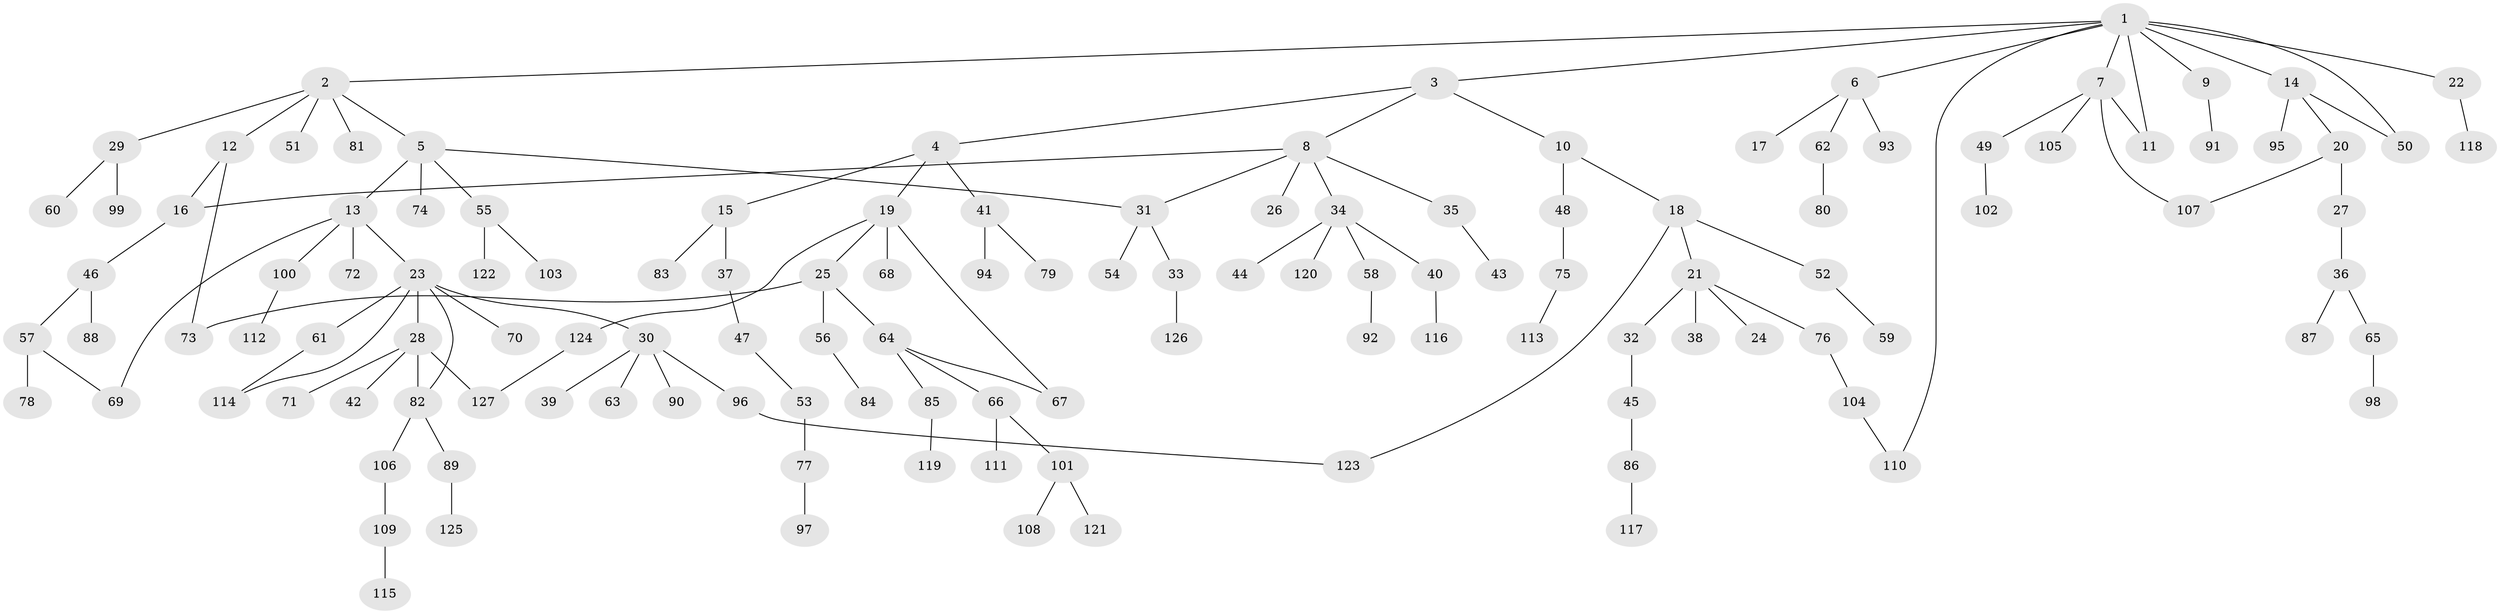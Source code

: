 // coarse degree distribution, {6: 0.015625, 9: 0.015625, 3: 0.0625, 5: 0.03125, 4: 0.1875, 1: 0.390625, 2: 0.296875}
// Generated by graph-tools (version 1.1) at 2025/36/03/04/25 23:36:11]
// undirected, 127 vertices, 139 edges
graph export_dot {
  node [color=gray90,style=filled];
  1;
  2;
  3;
  4;
  5;
  6;
  7;
  8;
  9;
  10;
  11;
  12;
  13;
  14;
  15;
  16;
  17;
  18;
  19;
  20;
  21;
  22;
  23;
  24;
  25;
  26;
  27;
  28;
  29;
  30;
  31;
  32;
  33;
  34;
  35;
  36;
  37;
  38;
  39;
  40;
  41;
  42;
  43;
  44;
  45;
  46;
  47;
  48;
  49;
  50;
  51;
  52;
  53;
  54;
  55;
  56;
  57;
  58;
  59;
  60;
  61;
  62;
  63;
  64;
  65;
  66;
  67;
  68;
  69;
  70;
  71;
  72;
  73;
  74;
  75;
  76;
  77;
  78;
  79;
  80;
  81;
  82;
  83;
  84;
  85;
  86;
  87;
  88;
  89;
  90;
  91;
  92;
  93;
  94;
  95;
  96;
  97;
  98;
  99;
  100;
  101;
  102;
  103;
  104;
  105;
  106;
  107;
  108;
  109;
  110;
  111;
  112;
  113;
  114;
  115;
  116;
  117;
  118;
  119;
  120;
  121;
  122;
  123;
  124;
  125;
  126;
  127;
  1 -- 2;
  1 -- 3;
  1 -- 6;
  1 -- 7;
  1 -- 9;
  1 -- 11;
  1 -- 14;
  1 -- 22;
  1 -- 50;
  1 -- 110;
  2 -- 5;
  2 -- 12;
  2 -- 29;
  2 -- 51;
  2 -- 81;
  3 -- 4;
  3 -- 8;
  3 -- 10;
  4 -- 15;
  4 -- 19;
  4 -- 41;
  5 -- 13;
  5 -- 31;
  5 -- 55;
  5 -- 74;
  6 -- 17;
  6 -- 62;
  6 -- 93;
  7 -- 49;
  7 -- 105;
  7 -- 107;
  7 -- 11;
  8 -- 26;
  8 -- 34;
  8 -- 35;
  8 -- 31;
  8 -- 16;
  9 -- 91;
  10 -- 18;
  10 -- 48;
  12 -- 16;
  12 -- 73;
  13 -- 23;
  13 -- 72;
  13 -- 100;
  13 -- 69;
  14 -- 20;
  14 -- 95;
  14 -- 50;
  15 -- 37;
  15 -- 83;
  16 -- 46;
  18 -- 21;
  18 -- 52;
  18 -- 123;
  19 -- 25;
  19 -- 67;
  19 -- 68;
  19 -- 124;
  20 -- 27;
  20 -- 107;
  21 -- 24;
  21 -- 32;
  21 -- 38;
  21 -- 76;
  22 -- 118;
  23 -- 28;
  23 -- 30;
  23 -- 61;
  23 -- 70;
  23 -- 82;
  23 -- 114;
  25 -- 56;
  25 -- 64;
  25 -- 73;
  27 -- 36;
  28 -- 42;
  28 -- 71;
  28 -- 127;
  28 -- 82;
  29 -- 60;
  29 -- 99;
  30 -- 39;
  30 -- 63;
  30 -- 90;
  30 -- 96;
  31 -- 33;
  31 -- 54;
  32 -- 45;
  33 -- 126;
  34 -- 40;
  34 -- 44;
  34 -- 58;
  34 -- 120;
  35 -- 43;
  36 -- 65;
  36 -- 87;
  37 -- 47;
  40 -- 116;
  41 -- 79;
  41 -- 94;
  45 -- 86;
  46 -- 57;
  46 -- 88;
  47 -- 53;
  48 -- 75;
  49 -- 102;
  52 -- 59;
  53 -- 77;
  55 -- 103;
  55 -- 122;
  56 -- 84;
  57 -- 69;
  57 -- 78;
  58 -- 92;
  61 -- 114;
  62 -- 80;
  64 -- 66;
  64 -- 85;
  64 -- 67;
  65 -- 98;
  66 -- 101;
  66 -- 111;
  75 -- 113;
  76 -- 104;
  77 -- 97;
  82 -- 89;
  82 -- 106;
  85 -- 119;
  86 -- 117;
  89 -- 125;
  96 -- 123;
  100 -- 112;
  101 -- 108;
  101 -- 121;
  104 -- 110;
  106 -- 109;
  109 -- 115;
  124 -- 127;
}
